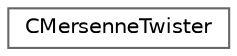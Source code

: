 digraph "Graphical Class Hierarchy"
{
 // LATEX_PDF_SIZE
  bgcolor="transparent";
  edge [fontname=Helvetica,fontsize=10,labelfontname=Helvetica,labelfontsize=10];
  node [fontname=Helvetica,fontsize=10,shape=box,height=0.2,width=0.4];
  rankdir="LR";
  Node0 [id="Node000000",label="CMersenneTwister",height=0.2,width=0.4,color="grey40", fillcolor="white", style="filled",URL="$class_c_mersenne_twister.html",tooltip=" "];
}
